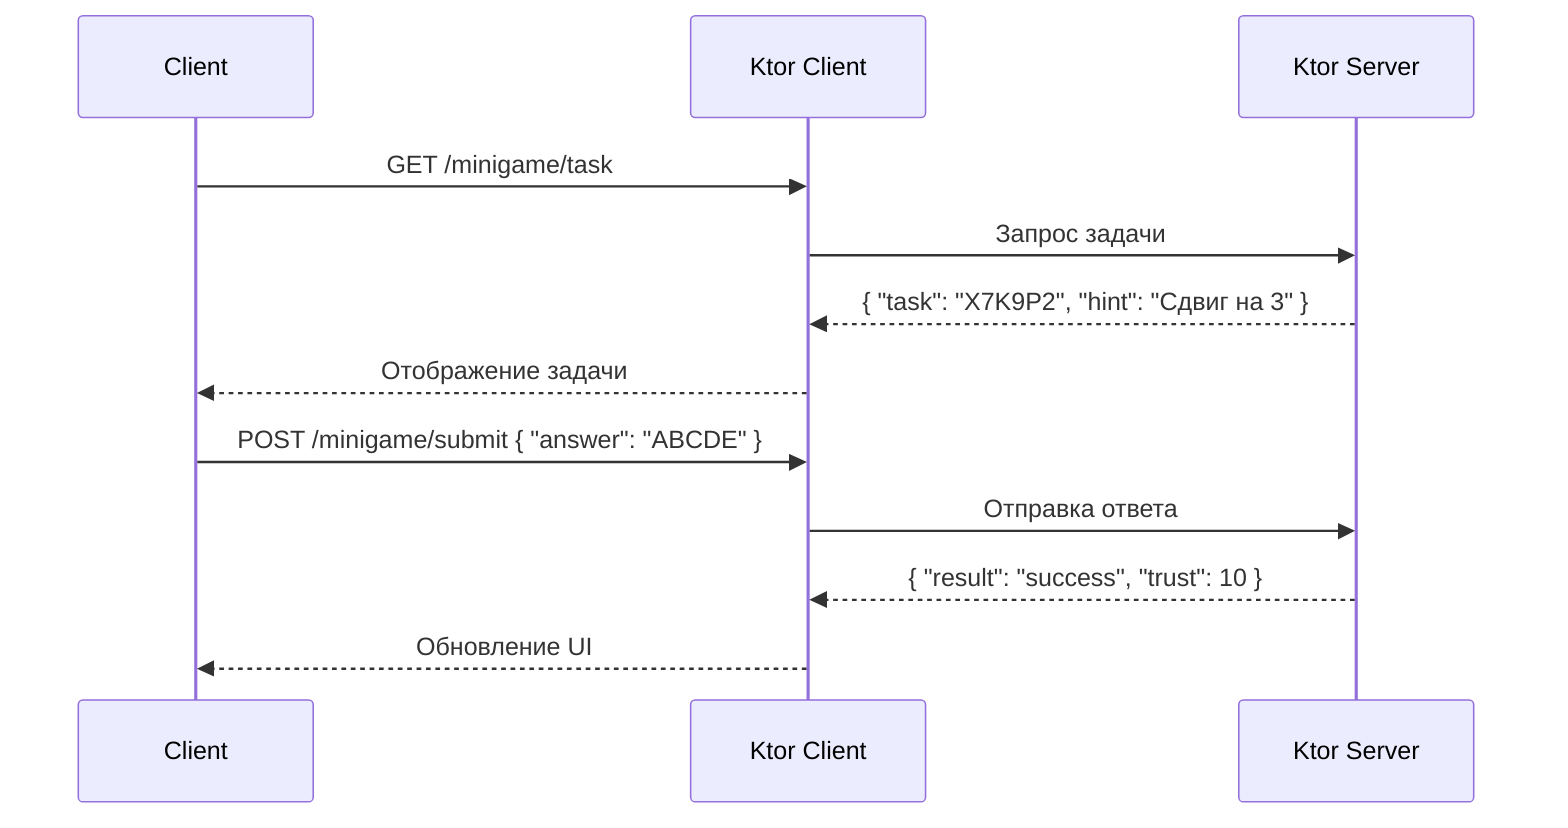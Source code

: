 %% Пример запроса/ответа мини-игры через API.
sequenceDiagram
    participant C as Client
    participant KC as Ktor Client
    participant KS as Ktor Server
    C->>KC: GET /minigame/task
    KC->>KS: Запрос задачи
    KS-->>KC: { "task": "X7K9P2", "hint": "Сдвиг на 3" }
    KC-->>C: Отображение задачи
    C->>KC: POST /minigame/submit { "answer": "ABCDE" }
    KC->>KS: Отправка ответа
    KS-->>KC: { "result": "success", "trust": 10 }
    KC-->>C: Обновление UI